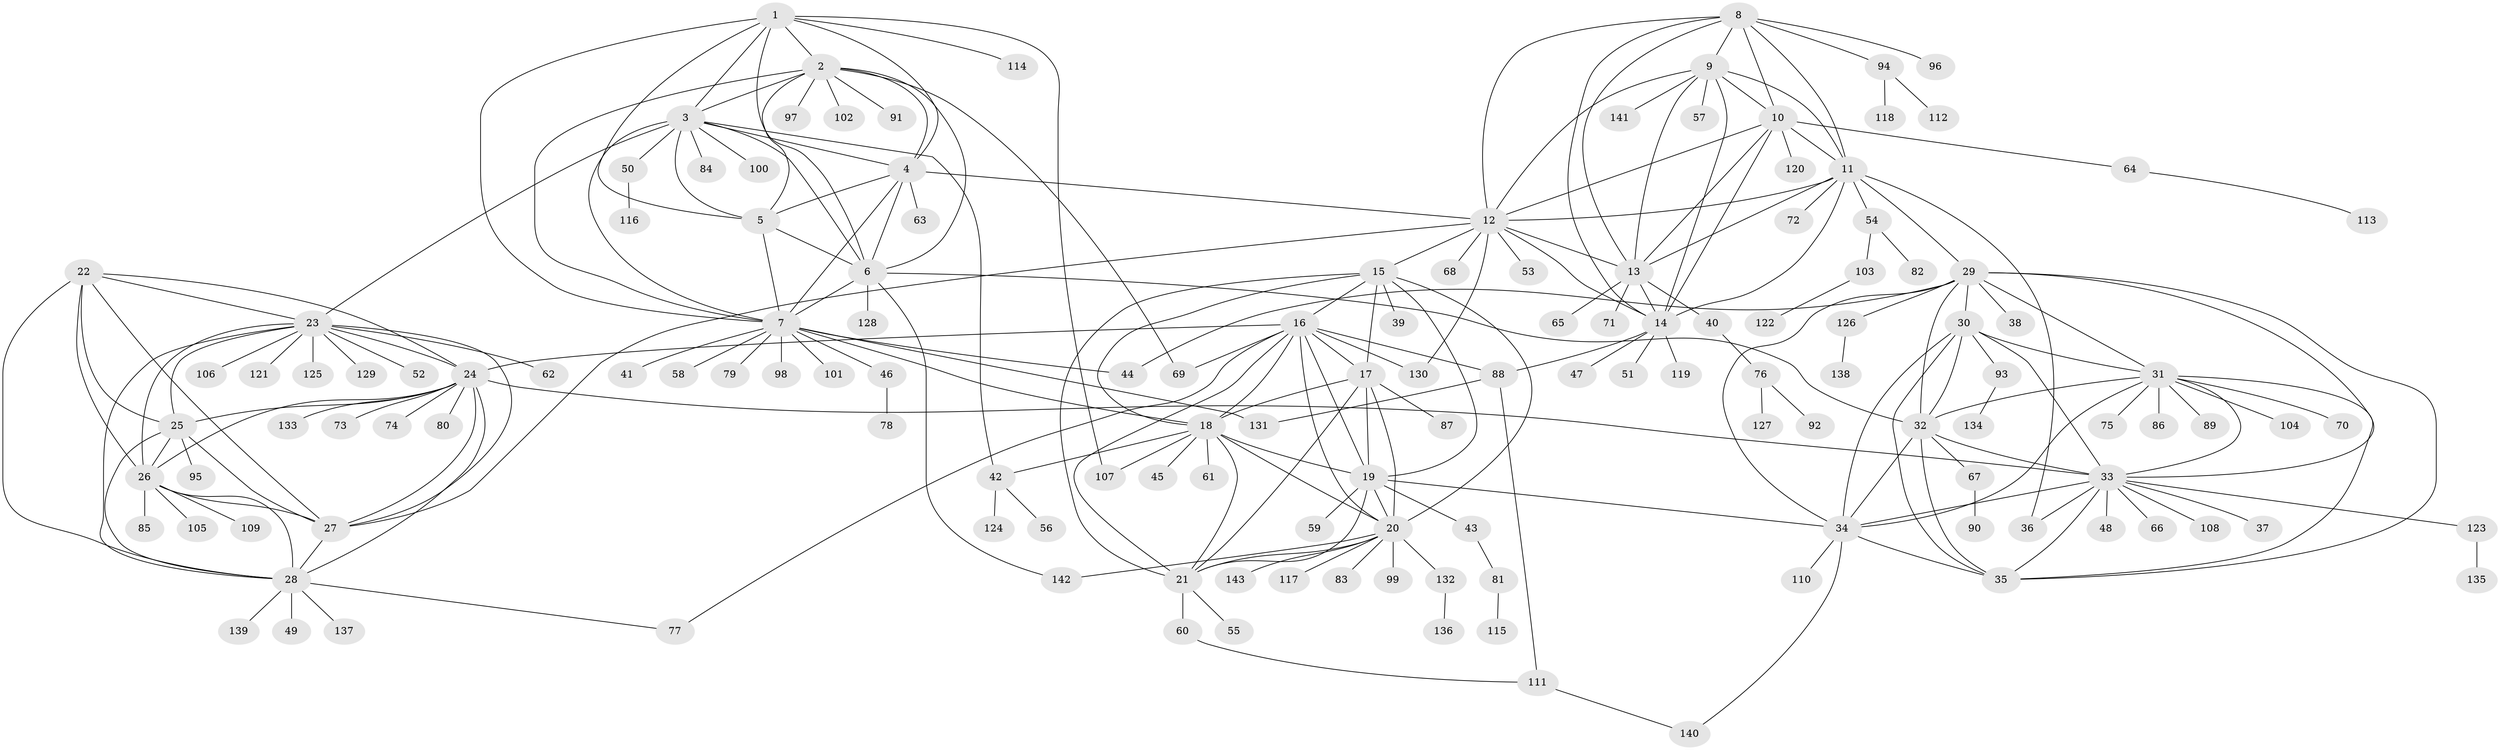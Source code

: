 // Generated by graph-tools (version 1.1) at 2025/16/03/09/25 04:16:04]
// undirected, 143 vertices, 235 edges
graph export_dot {
graph [start="1"]
  node [color=gray90,style=filled];
  1;
  2;
  3;
  4;
  5;
  6;
  7;
  8;
  9;
  10;
  11;
  12;
  13;
  14;
  15;
  16;
  17;
  18;
  19;
  20;
  21;
  22;
  23;
  24;
  25;
  26;
  27;
  28;
  29;
  30;
  31;
  32;
  33;
  34;
  35;
  36;
  37;
  38;
  39;
  40;
  41;
  42;
  43;
  44;
  45;
  46;
  47;
  48;
  49;
  50;
  51;
  52;
  53;
  54;
  55;
  56;
  57;
  58;
  59;
  60;
  61;
  62;
  63;
  64;
  65;
  66;
  67;
  68;
  69;
  70;
  71;
  72;
  73;
  74;
  75;
  76;
  77;
  78;
  79;
  80;
  81;
  82;
  83;
  84;
  85;
  86;
  87;
  88;
  89;
  90;
  91;
  92;
  93;
  94;
  95;
  96;
  97;
  98;
  99;
  100;
  101;
  102;
  103;
  104;
  105;
  106;
  107;
  108;
  109;
  110;
  111;
  112;
  113;
  114;
  115;
  116;
  117;
  118;
  119;
  120;
  121;
  122;
  123;
  124;
  125;
  126;
  127;
  128;
  129;
  130;
  131;
  132;
  133;
  134;
  135;
  136;
  137;
  138;
  139;
  140;
  141;
  142;
  143;
  1 -- 2;
  1 -- 3;
  1 -- 4;
  1 -- 5;
  1 -- 6;
  1 -- 7;
  1 -- 107;
  1 -- 114;
  2 -- 3;
  2 -- 4;
  2 -- 5;
  2 -- 6;
  2 -- 7;
  2 -- 69;
  2 -- 91;
  2 -- 97;
  2 -- 102;
  3 -- 4;
  3 -- 5;
  3 -- 6;
  3 -- 7;
  3 -- 23;
  3 -- 42;
  3 -- 50;
  3 -- 84;
  3 -- 100;
  4 -- 5;
  4 -- 6;
  4 -- 7;
  4 -- 12;
  4 -- 63;
  5 -- 6;
  5 -- 7;
  6 -- 7;
  6 -- 32;
  6 -- 128;
  6 -- 142;
  7 -- 18;
  7 -- 41;
  7 -- 44;
  7 -- 46;
  7 -- 58;
  7 -- 79;
  7 -- 98;
  7 -- 101;
  7 -- 131;
  8 -- 9;
  8 -- 10;
  8 -- 11;
  8 -- 12;
  8 -- 13;
  8 -- 14;
  8 -- 94;
  8 -- 96;
  9 -- 10;
  9 -- 11;
  9 -- 12;
  9 -- 13;
  9 -- 14;
  9 -- 57;
  9 -- 141;
  10 -- 11;
  10 -- 12;
  10 -- 13;
  10 -- 14;
  10 -- 64;
  10 -- 120;
  11 -- 12;
  11 -- 13;
  11 -- 14;
  11 -- 29;
  11 -- 36;
  11 -- 54;
  11 -- 72;
  12 -- 13;
  12 -- 14;
  12 -- 15;
  12 -- 27;
  12 -- 53;
  12 -- 68;
  12 -- 130;
  13 -- 14;
  13 -- 40;
  13 -- 65;
  13 -- 71;
  14 -- 47;
  14 -- 51;
  14 -- 88;
  14 -- 119;
  15 -- 16;
  15 -- 17;
  15 -- 18;
  15 -- 19;
  15 -- 20;
  15 -- 21;
  15 -- 39;
  16 -- 17;
  16 -- 18;
  16 -- 19;
  16 -- 20;
  16 -- 21;
  16 -- 24;
  16 -- 69;
  16 -- 77;
  16 -- 88;
  16 -- 130;
  17 -- 18;
  17 -- 19;
  17 -- 20;
  17 -- 21;
  17 -- 87;
  18 -- 19;
  18 -- 20;
  18 -- 21;
  18 -- 42;
  18 -- 45;
  18 -- 61;
  18 -- 107;
  19 -- 20;
  19 -- 21;
  19 -- 34;
  19 -- 43;
  19 -- 59;
  20 -- 21;
  20 -- 83;
  20 -- 99;
  20 -- 117;
  20 -- 132;
  20 -- 142;
  20 -- 143;
  21 -- 55;
  21 -- 60;
  22 -- 23;
  22 -- 24;
  22 -- 25;
  22 -- 26;
  22 -- 27;
  22 -- 28;
  23 -- 24;
  23 -- 25;
  23 -- 26;
  23 -- 27;
  23 -- 28;
  23 -- 52;
  23 -- 62;
  23 -- 106;
  23 -- 121;
  23 -- 125;
  23 -- 129;
  24 -- 25;
  24 -- 26;
  24 -- 27;
  24 -- 28;
  24 -- 33;
  24 -- 73;
  24 -- 74;
  24 -- 80;
  24 -- 133;
  25 -- 26;
  25 -- 27;
  25 -- 28;
  25 -- 95;
  26 -- 27;
  26 -- 28;
  26 -- 85;
  26 -- 105;
  26 -- 109;
  27 -- 28;
  28 -- 49;
  28 -- 77;
  28 -- 137;
  28 -- 139;
  29 -- 30;
  29 -- 31;
  29 -- 32;
  29 -- 33;
  29 -- 34;
  29 -- 35;
  29 -- 38;
  29 -- 44;
  29 -- 126;
  30 -- 31;
  30 -- 32;
  30 -- 33;
  30 -- 34;
  30 -- 35;
  30 -- 93;
  31 -- 32;
  31 -- 33;
  31 -- 34;
  31 -- 35;
  31 -- 70;
  31 -- 75;
  31 -- 86;
  31 -- 89;
  31 -- 104;
  32 -- 33;
  32 -- 34;
  32 -- 35;
  32 -- 67;
  33 -- 34;
  33 -- 35;
  33 -- 36;
  33 -- 37;
  33 -- 48;
  33 -- 66;
  33 -- 108;
  33 -- 123;
  34 -- 35;
  34 -- 110;
  34 -- 140;
  40 -- 76;
  42 -- 56;
  42 -- 124;
  43 -- 81;
  46 -- 78;
  50 -- 116;
  54 -- 82;
  54 -- 103;
  60 -- 111;
  64 -- 113;
  67 -- 90;
  76 -- 92;
  76 -- 127;
  81 -- 115;
  88 -- 111;
  88 -- 131;
  93 -- 134;
  94 -- 112;
  94 -- 118;
  103 -- 122;
  111 -- 140;
  123 -- 135;
  126 -- 138;
  132 -- 136;
}
